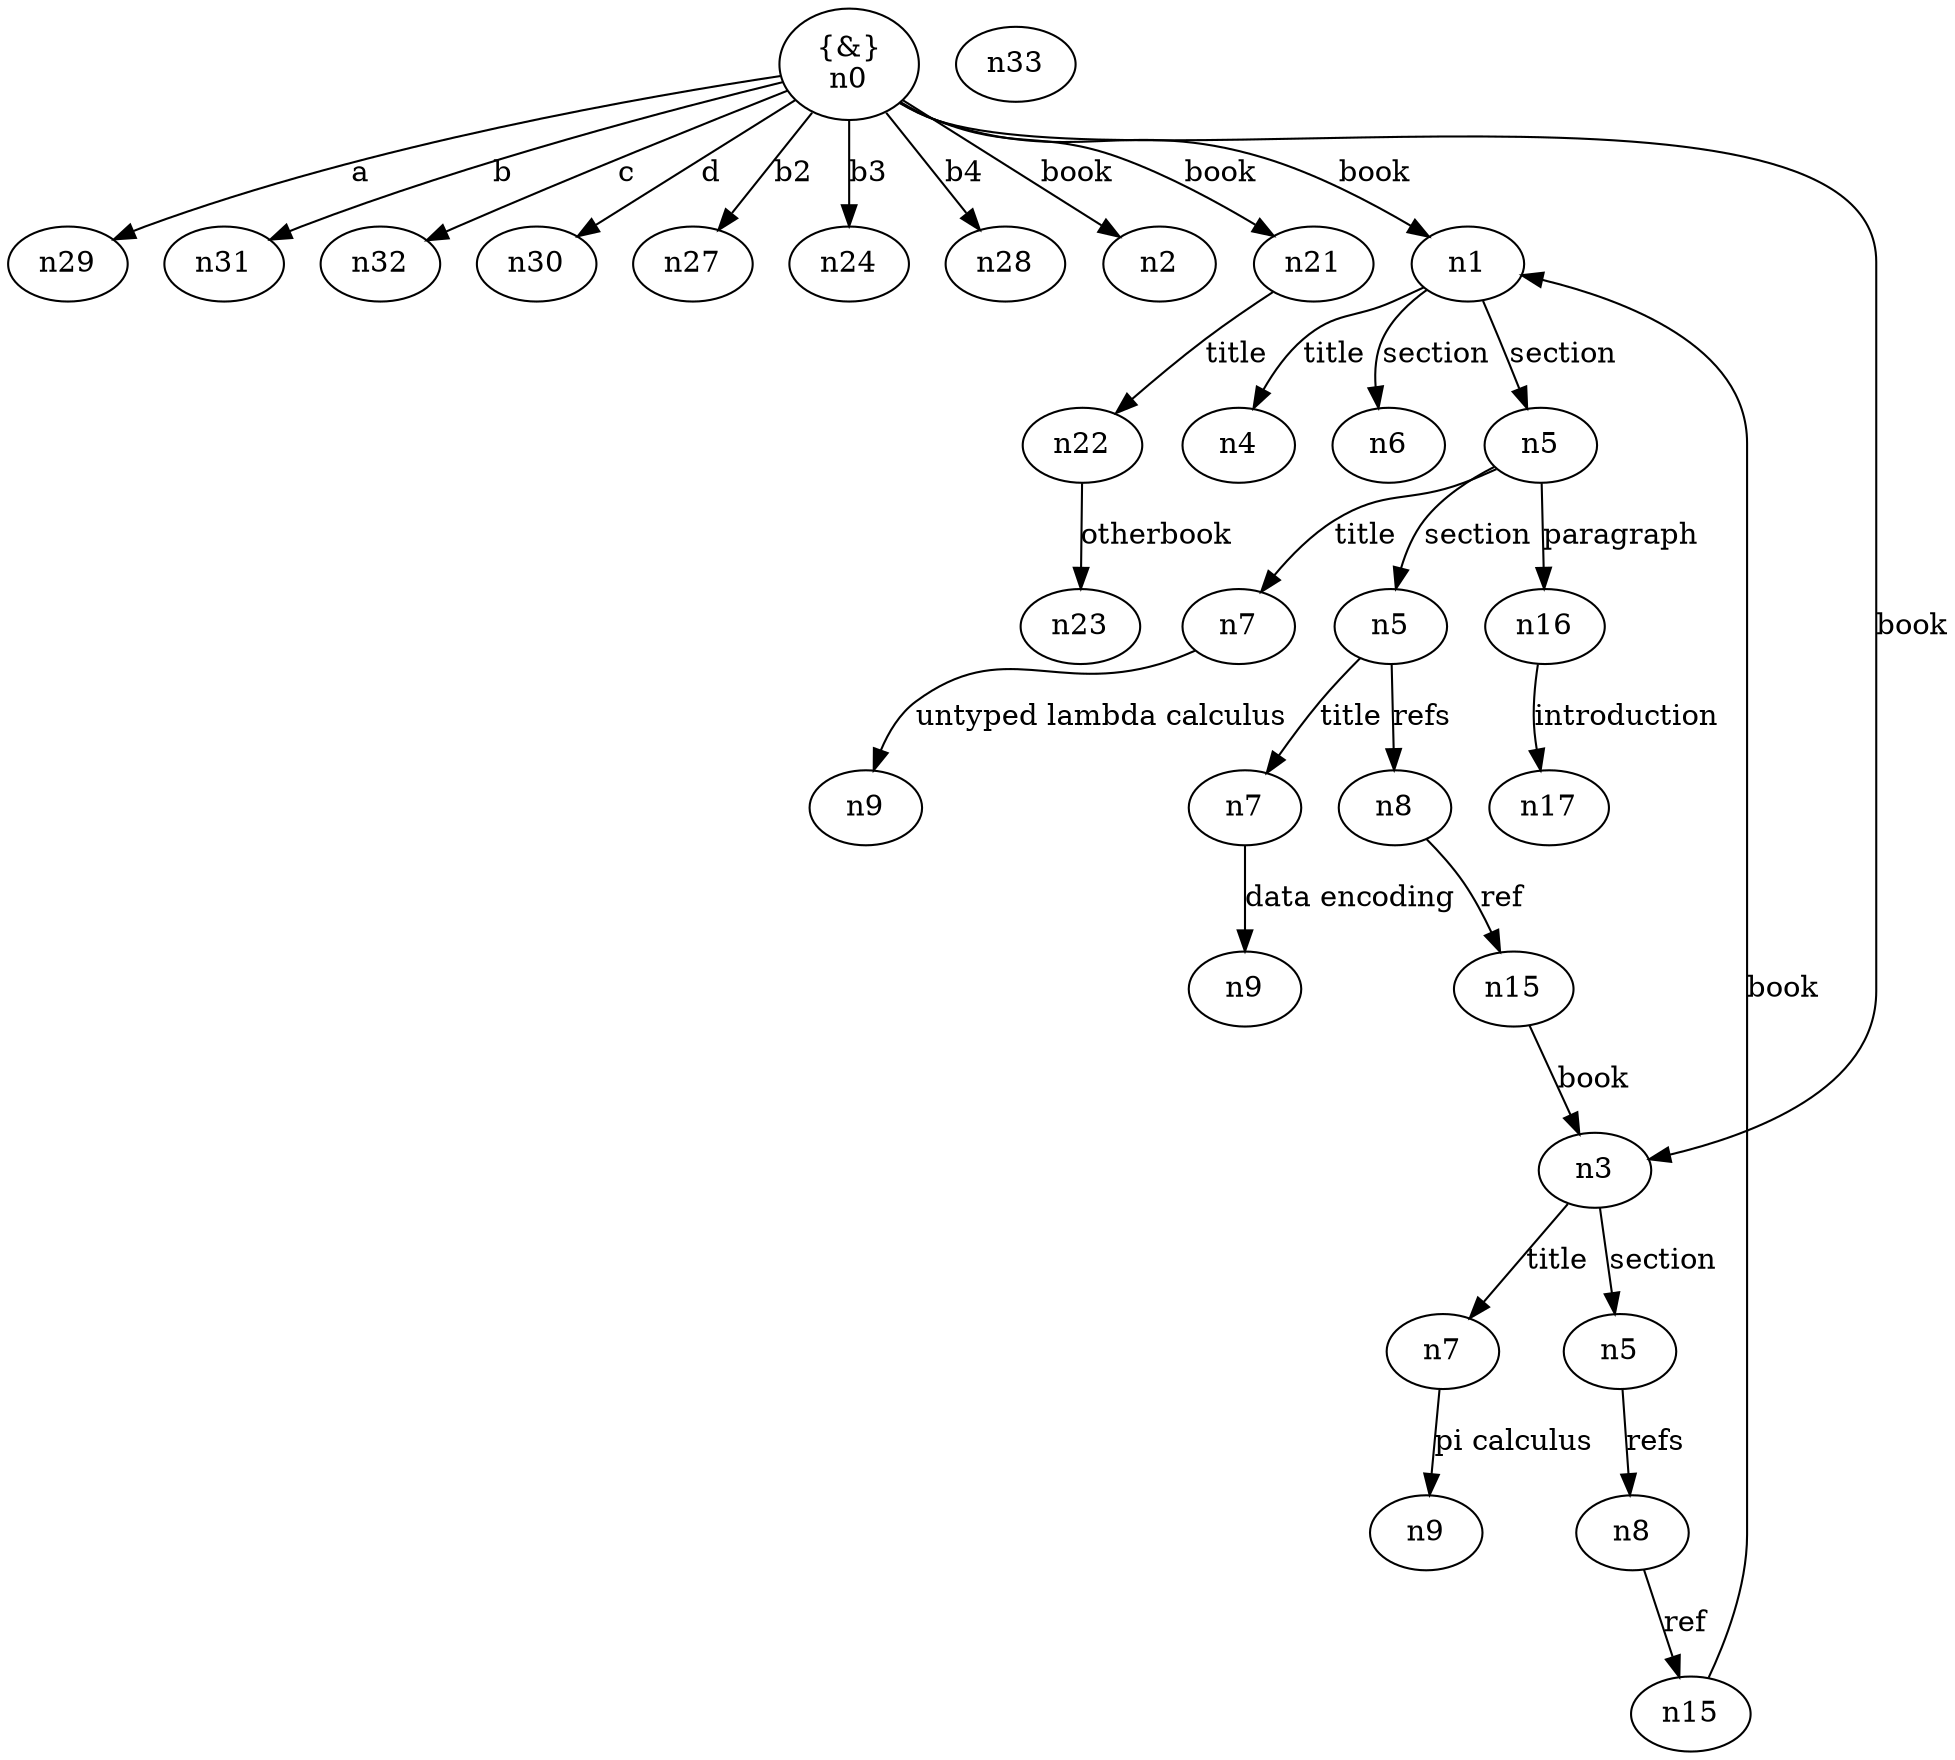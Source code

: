 digraph "g" {
	graph [
		fontsize = "14"
		fontname = "Times-Roman"
		fontcolor = "black"
		ordering = "out"
	]
	node [
		fontsize = "14"
		fontname = "Times-Roman"
		fontcolor = "black"
		shape = "ellipse"
		style = "solid"
	]
	edge [
		fontsize = "14"
		fontname = "Times-Roman"
		fontcolor = "black"
		style = "solid"
	]
	"n0" [
		fontsize = "14"
		fontname = "Times-Roman"
		fontcolor = "black"
		label = "{&}\n\N"
		shape = "ellipse"
		style = "solid"
	]
	"n1" [
		fontsize = "14"
		fontname = "Times-Roman"
		fontcolor = "black"
		label = "\N"
		shape = "ellipse"
		style = "solid"
	]
	"n2" [
		fontsize = "14"
		fontname = "Times-Roman"
		fontcolor = "black"
		label = "\N"
		shape = "ellipse"
		style = "solid"
	]
	"n3" [
		fontsize = "14"
		fontname = "Times-Roman"
		fontcolor = "black"
		label = "\N"
		shape = "ellipse"
		style = "solid"
	]
	"n4" [
		fontsize = "14"
		fontname = "Times-Roman"
		fontcolor = "black"
		label = "\N"
		shape = "ellipse"
		style = "solid"
	]
	"n5" [
		fontsize = "14"
		fontname = "Times-Roman"
		fontcolor = "black"
		label = "\N"
		shape = "ellipse"
		style = "solid"
	]
	"n6" [
		fontsize = "14"
		fontname = "Times-Roman"
		fontcolor = "black"
		label = "\N"
		shape = "ellipse"
		style = "solid"
	]
	"n7" [
		fontsize = "14"
		fontname = "Times-Roman"
		fontcolor = "black"
		label = "\N"
		shape = "ellipse"
		style = "solid"
	]
	"n9" [
		fontsize = "14"
		fontname = "Times-Roman"
		fontcolor = "black"
		label = "\N"
		shape = "ellipse"
		style = "solid"
	]
	"n11" [
		fontsize = "14"
		fontname = "Times-Roman"
		fontcolor = "black"
		label = "n5"
		shape = "ellipse"
		style = "solid"
	]
	"n12" [
		fontsize = "14"
		fontname = "Times-Roman"
		fontcolor = "black"
		label = "n7"
		shape = "ellipse"
		style = "solid"
	]
	"n13" [
		fontsize = "14"
		fontname = "Times-Roman"
		fontcolor = "black"
		label = "n8"
		shape = "ellipse"
		style = "solid"
	]
	"n14" [
		fontsize = "14"
		fontname = "Times-Roman"
		fontcolor = "black"
		label = "n9"
		shape = "ellipse"
		style = "solid"
	]
	"n15" [
		fontsize = "14"
		fontname = "Times-Roman"
		fontcolor = "black"
		label = "\N"
		shape = "ellipse"
		style = "solid"
	]
	"n16" [
		fontsize = "14"
		fontname = "Times-Roman"
		fontcolor = "black"
		label = "\N"
		shape = "ellipse"
		style = "solid"
	]
	"n17" [
		fontsize = "14"
		fontname = "Times-Roman"
		fontcolor = "black"
		label = "\N"
		shape = "ellipse"
		style = "solid"
	]
	"n25" [
		fontsize = "14"
		fontname = "Times-Roman"
		fontcolor = "black"
		label = "n7"
		shape = "ellipse"
		style = "solid"
	]
	"n26" [
		fontsize = "14"
		fontname = "Times-Roman"
		fontcolor = "black"
		label = "n9"
		shape = "ellipse"
		style = "solid"
	]
	"n45" [
		fontsize = "14"
		fontname = "Times-Roman"
		fontcolor = "black"
		label = "n5"
		shape = "ellipse"
		style = "solid"
	]
	"n47" [
		fontsize = "14"
		fontname = "Times-Roman"
		fontcolor = "black"
		label = "n8"
		shape = "ellipse"
		style = "solid"
	]
	"n49" [
		fontsize = "14"
		fontname = "Times-Roman"
		fontcolor = "black"
		label = "n15"
		shape = "ellipse"
		style = "solid"
	]
	"n21" [
		fontsize = "14"
		fontname = "Times-Roman"
		fontcolor = "black"
		label = "\N"
		shape = "ellipse"
		style = "solid"
	]
	"n22" [
		fontsize = "14"
		fontname = "Times-Roman"
		fontcolor = "black"
		label = "\N"
		shape = "ellipse"
		style = "solid"
	]
	"n23" [
		fontsize = "14"
		fontname = "Times-Roman"
		fontcolor = "black"
		label = "\N"
		shape = "ellipse"
		style = "solid"
	]
	"n24" [
		fontsize = "14"
		fontname = "Times-Roman"
		fontcolor = "black"
		label = "\N"
		shape = "ellipse"
		style = "solid"
	]
	"n27" [
		fontsize = "14"
		fontname = "Times-Roman"
		fontcolor = "black"
		label = "\N"
		shape = "ellipse"
		style = "solid"
	]
	"n28" [
		fontsize = "14"
		fontname = "Times-Roman"
		fontcolor = "black"
		label = "\N"
		shape = "ellipse"
		style = "solid"
	]
	"n29" [
		fontsize = "14"
		fontname = "Times-Roman"
		fontcolor = "black"
		label = "\N"
		shape = "ellipse"
		style = "solid"
	]
	"n30" [
		fontsize = "14"
		fontname = "Times-Roman"
		fontcolor = "black"
		label = "\N"
		shape = "ellipse"
		style = "solid"
	]
	"n31" [
		fontsize = "14"
		fontname = "Times-Roman"
		fontcolor = "black"
		label = "\N"
		shape = "ellipse"
		style = "solid"
	]
	"n32" [
		fontsize = "14"
		fontname = "Times-Roman"
		fontcolor = "black"
		label = "\N"
		shape = "ellipse"
		style = "solid"
	]
	"n33" [
		fontsize = "14"
		fontname = "Times-Roman"
		fontcolor = "black"
		label = "\N"
		shape = "ellipse"
		style = "solid"
	]
	"n0" -> "n29" [
		fontsize = "14"
		fontname = "Times-Roman"
		fontcolor = "black"
		label = "a"
		style = "solid"
	]
	"n0" -> "n31" [
		fontsize = "14"
		fontname = "Times-Roman"
		fontcolor = "black"
		label = "b"
		style = "solid"
	]
	"n0" -> "n32" [
		fontsize = "14"
		fontname = "Times-Roman"
		fontcolor = "black"
		label = "c"
		style = "solid"
	]
	"n1" -> "n4" [
		fontsize = "14"
		fontname = "Times-Roman"
		fontcolor = "black"
		label = "title"
		style = "solid"
	]
	"n1" -> "n6" [
		fontsize = "14"
		fontname = "Times-Roman"
		fontcolor = "black"
		label = "section"
		style = "solid"
	]
	"n1" -> "n5" [
		fontsize = "14"
		fontname = "Times-Roman"
		fontcolor = "black"
		label = "section"
		style = "solid"
	]
	"n5" -> "n7" [
		fontsize = "14"
		fontname = "Times-Roman"
		fontcolor = "black"
		label = "title"
		style = "solid"
	]
	"n7" -> "n9" [
		fontsize = "14"
		fontname = "Times-Roman"
		fontcolor = "black"
		label = "untyped lambda calculus"
		style = "solid"
	]
	"n11" -> "n12" [
		fontsize = "14"
		fontname = "Times-Roman"
		fontcolor = "black"
		label = "title"
		style = "solid"
	]
	"n11" -> "n13" [
		fontsize = "14"
		fontname = "Times-Roman"
		fontcolor = "black"
		label = "refs"
		style = "solid"
	]
	"n12" -> "n14" [
		fontsize = "14"
		fontname = "Times-Roman"
		fontcolor = "black"
		label = "data encoding"
		style = "solid"
	]
	"n5" -> "n11" [
		fontsize = "14"
		fontname = "Times-Roman"
		fontcolor = "black"
		label = "section"
		style = "solid"
	]
	"n13" -> "n15" [
		fontsize = "14"
		fontname = "Times-Roman"
		fontcolor = "black"
		label = "ref"
		style = "solid"
	]
	"n15" -> "n3" [
		fontsize = "14"
		fontname = "Times-Roman"
		fontcolor = "black"
		label = "book"
		style = "solid"
	]
	"n5" -> "n16" [
		fontsize = "14"
		fontname = "Times-Roman"
		fontcolor = "black"
		label = "paragraph"
		style = "solid"
	]
	"n16" -> "n17" [
		fontsize = "14"
		fontname = "Times-Roman"
		fontcolor = "black"
		label = "introduction"
		style = "solid"
	]
	"n25" -> "n26" [
		fontsize = "14"
		fontname = "Times-Roman"
		fontcolor = "black"
		label = "pi calculus"
		style = "solid"
	]
	"n3" -> "n25" [
		fontsize = "14"
		fontname = "Times-Roman"
		fontcolor = "black"
		label = "title"
		style = "solid"
	]
	"n45" -> "n47" [
		fontsize = "14"
		fontname = "Times-Roman"
		fontcolor = "black"
		label = "refs"
		style = "solid"
	]
	"n47" -> "n49" [
		fontsize = "14"
		fontname = "Times-Roman"
		fontcolor = "black"
		label = "ref"
		style = "solid"
	]
	"n3" -> "n45" [
		fontsize = "14"
		fontname = "Times-Roman"
		fontcolor = "black"
		label = "section"
		style = "solid"
	]
	"n49" -> "n1" [
		fontsize = "14"
		fontname = "Times-Roman"
		fontcolor = "black"
		label = "book"
		style = "solid"
	]
	"n0" -> "n30" [
		fontsize = "14"
		fontname = "Times-Roman"
		fontcolor = "black"
		label = "d"
		style = "solid"
	]
	"n21" -> "n22" [
		fontsize = "14"
		fontname = "Times-Roman"
		fontcolor = "black"
		label = "title"
		style = "solid"
	]
	"n22" -> "n23" [
		fontsize = "14"
		fontname = "Times-Roman"
		fontcolor = "black"
		label = "otherbook"
		style = "solid"
	]
	"n0" -> "n27" [
		fontsize = "14"
		fontname = "Times-Roman"
		fontcolor = "black"
		label = "b2"
		style = "solid"
	]
	"n0" -> "n24" [
		fontsize = "14"
		fontname = "Times-Roman"
		fontcolor = "black"
		label = "b3"
		style = "solid"
	]
	"n0" -> "n28" [
		fontsize = "14"
		fontname = "Times-Roman"
		fontcolor = "black"
		label = "b4"
		style = "solid"
	]
	"n0" -> "n2" [
		fontsize = "14"
		fontname = "Times-Roman"
		fontcolor = "black"
		label = "book"
		style = "solid"
	]
	"n0" -> "n21" [
		fontsize = "14"
		fontname = "Times-Roman"
		fontcolor = "black"
		label = "book"
		style = "solid"
	]
	"n0" -> "n1" [
		fontsize = "14"
		fontname = "Times-Roman"
		fontcolor = "black"
		label = "book"
		style = "solid"
	]
	"n0" -> "n3" [
		fontsize = "14"
		fontname = "Times-Roman"
		fontcolor = "black"
		label = "book"
		style = "solid"
	]
}
